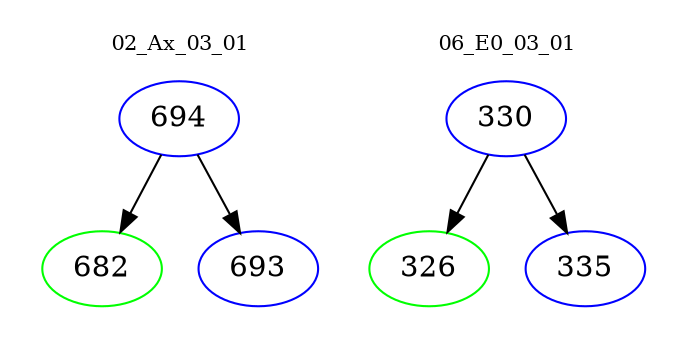 digraph{
subgraph cluster_0 {
color = white
label = "02_Ax_03_01";
fontsize=10;
T0_694 [label="694", color="blue"]
T0_694 -> T0_682 [color="black"]
T0_682 [label="682", color="green"]
T0_694 -> T0_693 [color="black"]
T0_693 [label="693", color="blue"]
}
subgraph cluster_1 {
color = white
label = "06_E0_03_01";
fontsize=10;
T1_330 [label="330", color="blue"]
T1_330 -> T1_326 [color="black"]
T1_326 [label="326", color="green"]
T1_330 -> T1_335 [color="black"]
T1_335 [label="335", color="blue"]
}
}
